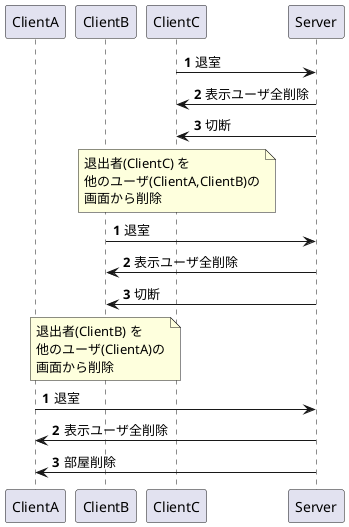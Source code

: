 @startuml
'退室シーケンス図

participant ClientA
participant ClientB
participant ClientC
participant Server

autonumber
ClientC -> Server : 退室
ClientC <- Server : 表示ユーザ全削除
ClientC <- Server : 切断
note over ClientC
退出者(ClientC) を
他のユーザ(ClientA,ClientB)の
画面から削除
end note

autonumber
ClientB -> Server : 退室
ClientB <- Server : 表示ユーザ全削除
ClientB <- Server : 切断
note over ClientB
退出者(ClientB) を
他のユーザ(ClientA)の
画面から削除
end note

autonumber
ClientA -> Server : 退室
ClientA <- Server : 表示ユーザ全削除
ClientA <- Server : 部屋削除
@enduml